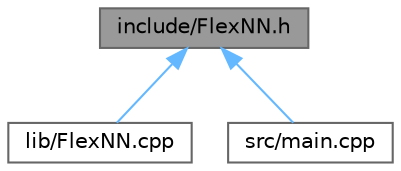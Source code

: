 digraph "include/FlexNN.h"
{
 // LATEX_PDF_SIZE
  bgcolor="transparent";
  edge [fontname=Helvetica,fontsize=10,labelfontname=Helvetica,labelfontsize=10];
  node [fontname=Helvetica,fontsize=10,shape=box,height=0.2,width=0.4];
  Node1 [id="Node000001",label="include/FlexNN.h",height=0.2,width=0.4,color="gray40", fillcolor="grey60", style="filled", fontcolor="black",tooltip="Header file for the FlexNN neural network library."];
  Node1 -> Node2 [id="edge1_Node000001_Node000002",dir="back",color="steelblue1",style="solid",tooltip=" "];
  Node2 [id="Node000002",label="lib/FlexNN.cpp",height=0.2,width=0.4,color="grey40", fillcolor="white", style="filled",URL="$FlexNN_8cpp.html",tooltip="Source file for the FlexNN neural network library."];
  Node1 -> Node3 [id="edge2_Node000001_Node000003",dir="back",color="steelblue1",style="solid",tooltip=" "];
  Node3 [id="Node000003",label="src/main.cpp",height=0.2,width=0.4,color="grey40", fillcolor="white", style="filled",URL="$main_8cpp.html",tooltip="Main file for the MNIST digit recognition example using FlexNN."];
}
